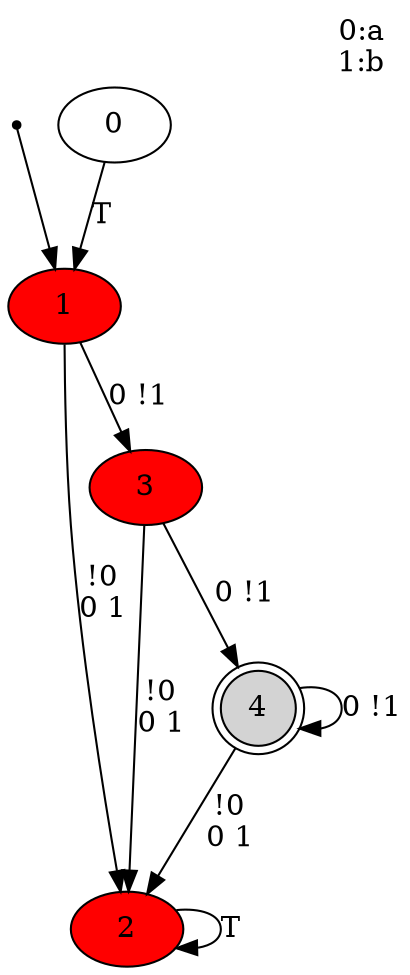 digraph g {
  init  [shape=point,comment=""]
  0  [comment=""]
  1  [style=filled,fillcolor=red,comment=""]
  2  [style=filled,fillcolor=red,comment=""]
  3  [style=filled,fillcolor=red,comment=""]
  4  [shape=doublecircle,style=filled,fillcolor=lightgrey,comment=""]
  0 -> 1 [label="T"]
  1 -> 2 [label="!0\n0 1"]
  1 -> 3 [label="0 !1"]
  2 -> 2 [label="T"]
  3 -> 2 [label="!0\n0 1"]
  3 -> 4 [label="0 !1"]
  4 -> 2 [label="!0\n0 1"]
  4 -> 4 [label="0 !1"]
  init -> 1
label = "0:a\n1:b\n"
labelloc = t
labeljust = r
}

